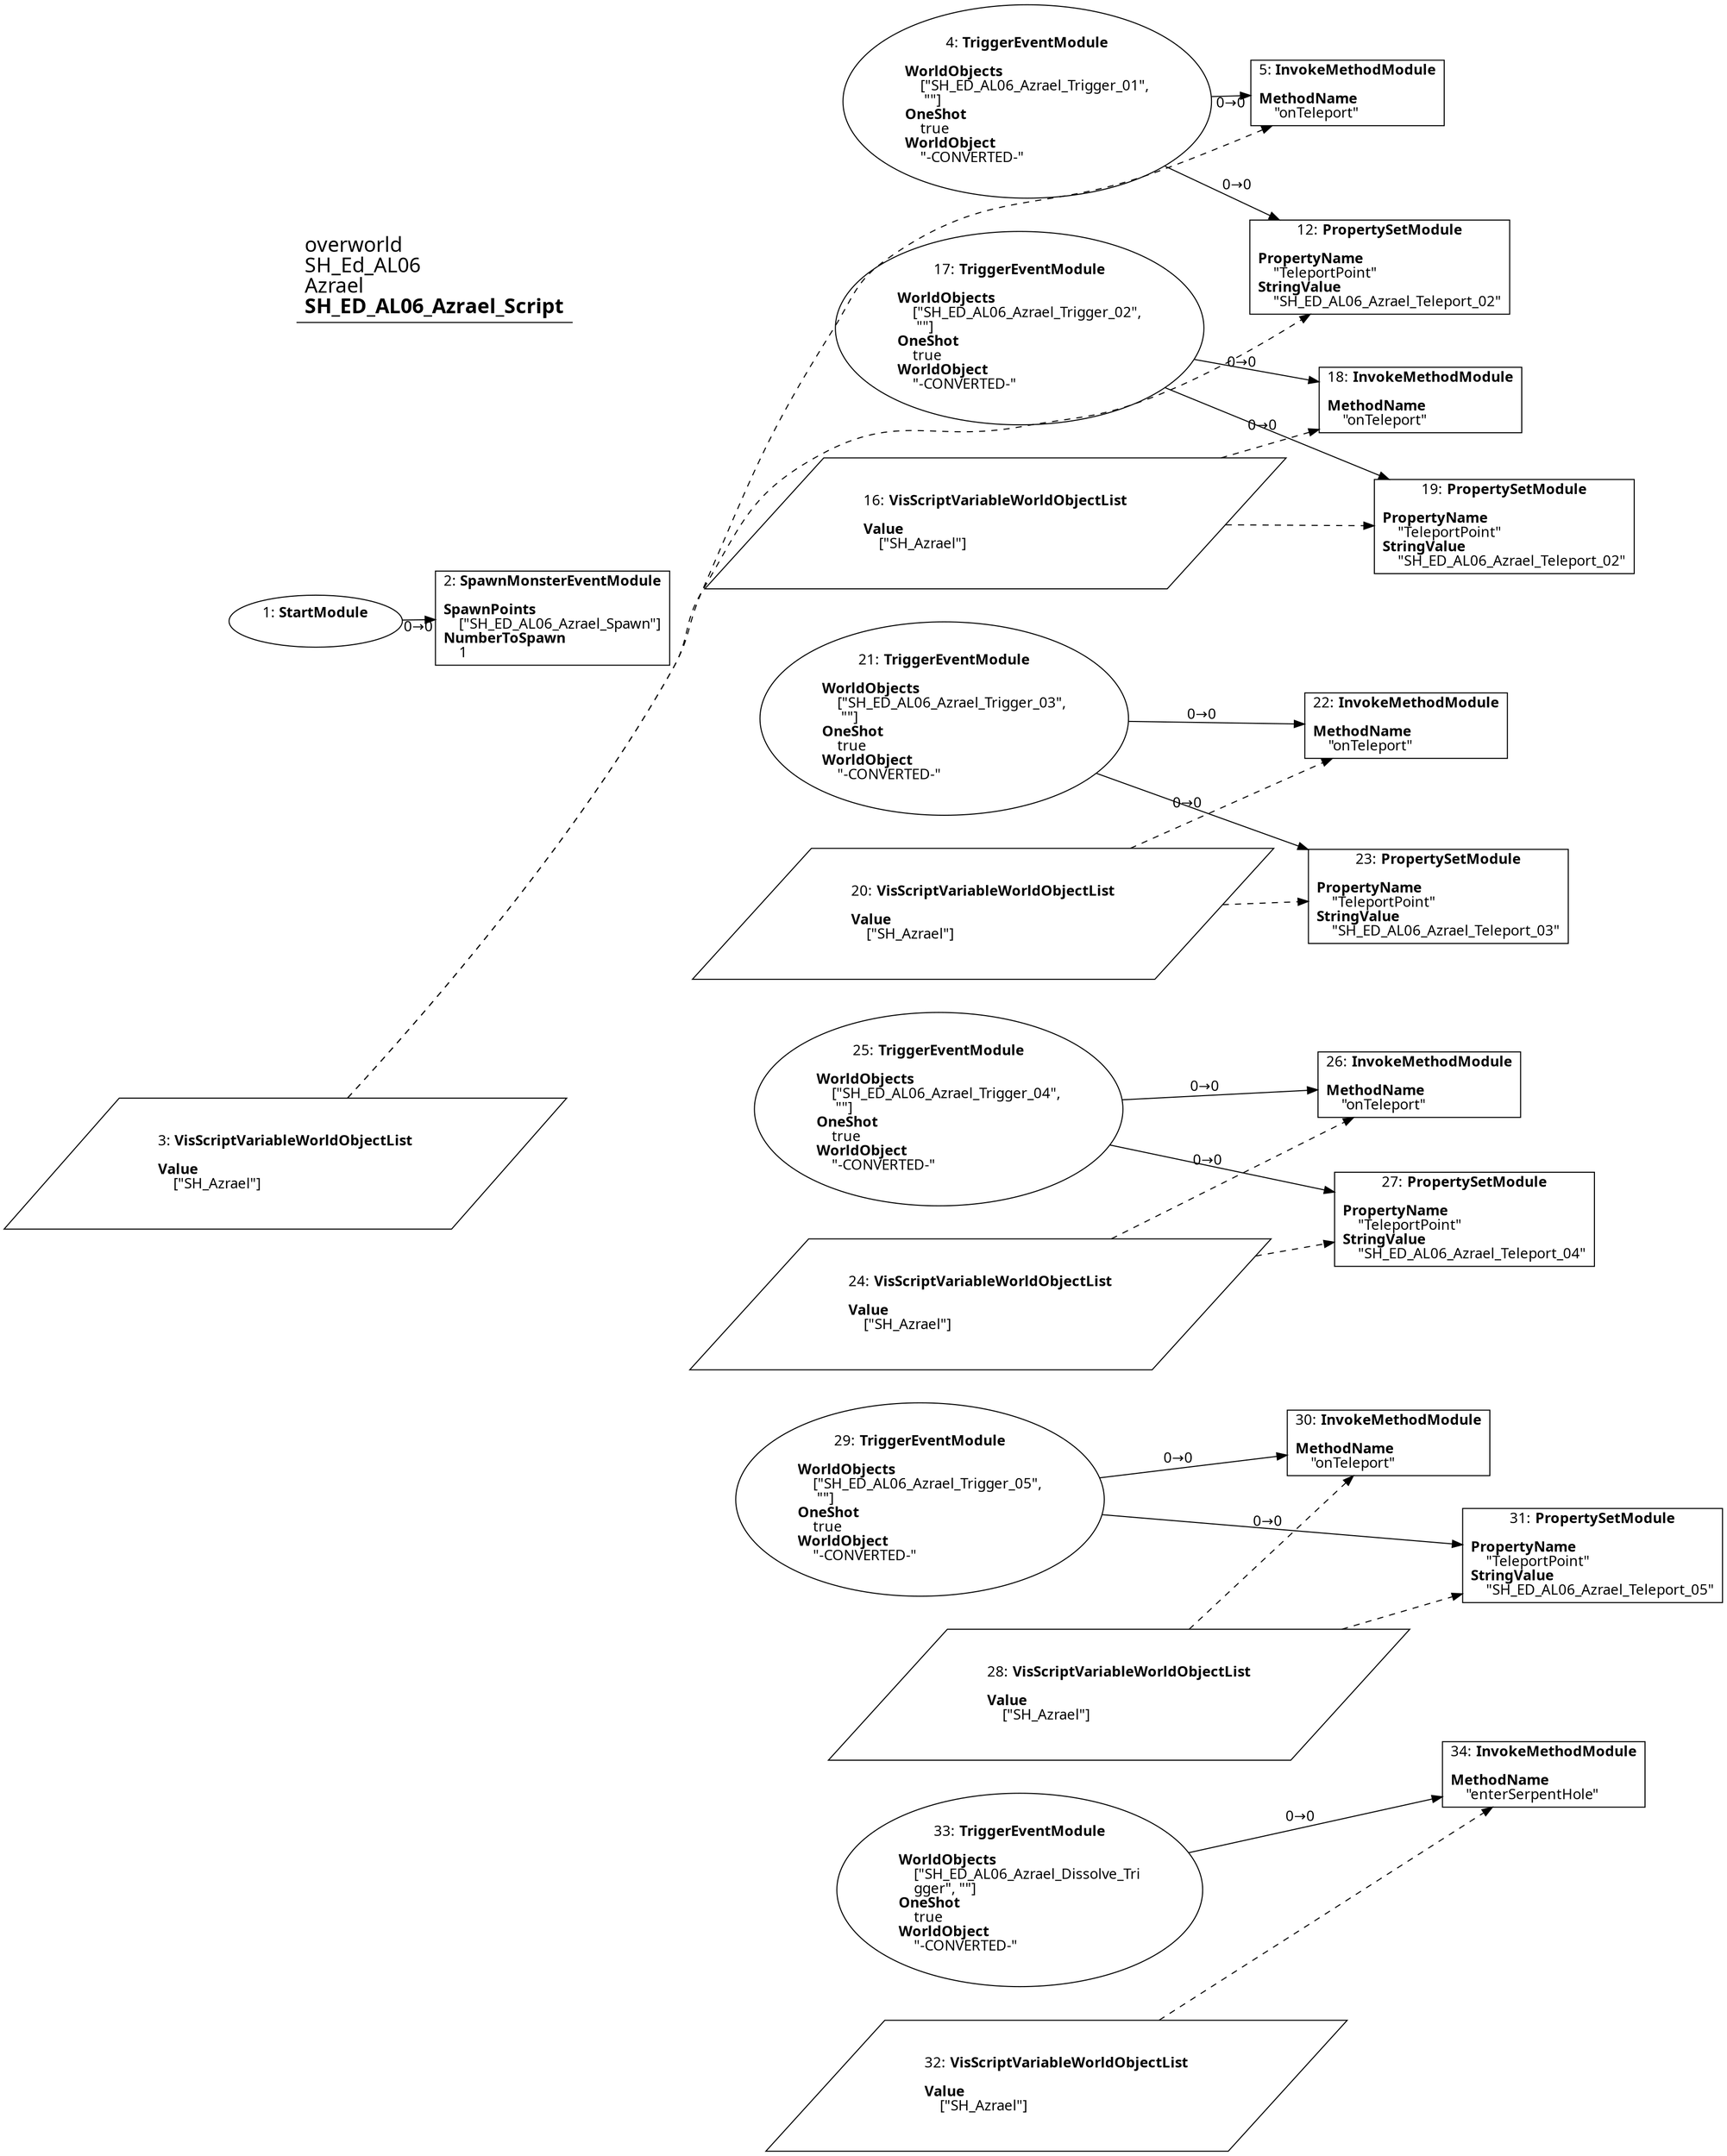 digraph {
    layout = fdp;
    overlap = prism;
    sep = "+16";
    splines = spline;

    node [ shape = box ];

    graph [ fontname = "Segoe UI" ];
    node [ fontname = "Segoe UI" ];
    edge [ fontname = "Segoe UI" ];

    1 [ label = <1: <b>StartModule</b><br/><br/>> ];
    1 [ shape = oval ]
    1 [ pos = "0.09200001,-0.23900001!" ];
    1 -> 2 [ label = "0→0" ];

    2 [ label = <2: <b>SpawnMonsterEventModule</b><br/><br/><b>SpawnPoints</b><br align="left"/>    [&quot;SH_ED_AL06_Azrael_Spawn&quot;]<br align="left"/><b>NumberToSpawn</b><br align="left"/>    1<br align="left"/>> ];
    2 [ pos = "0.279,-0.238!" ];

    3 [ label = <3: <b>VisScriptVariableWorldObjectList</b><br/><br/><b>Value</b><br align="left"/>    [&quot;SH_Azrael&quot;]<br align="left"/>> ];
    3 [ shape = parallelogram ]

    4 [ label = <4: <b>TriggerEventModule</b><br/><br/><b>WorldObjects</b><br align="left"/>    [&quot;SH_ED_AL06_Azrael_Trigger_01&quot;,<br align="left"/>     &quot;&quot;]<br align="left"/><b>OneShot</b><br align="left"/>    true<br align="left"/><b>WorldObject</b><br align="left"/>    &quot;-CONVERTED-&quot;<br align="left"/>> ];
    4 [ shape = oval ]
    4 [ pos = "0.74700004,0.20600002!" ];
    4 -> 5 [ label = "0→0" ];
    4 -> 12 [ label = "0→0" ];

    5 [ label = <5: <b>InvokeMethodModule</b><br/><br/><b>MethodName</b><br align="left"/>    &quot;onTeleport&quot;<br align="left"/>> ];
    5 [ pos = "1.006,0.20600002!" ];
    3 -> 5 [ style = dashed ];

    12 [ label = <12: <b>PropertySetModule</b><br/><br/><b>PropertyName</b><br align="left"/>    &quot;TeleportPoint&quot;<br align="left"/><b>StringValue</b><br align="left"/>    &quot;SH_ED_AL06_Azrael_Teleport_02&quot;<br align="left"/>> ];
    12 [ pos = "1.0090001,0.07!" ];
    3 -> 12 [ style = dashed ];

    16 [ label = <16: <b>VisScriptVariableWorldObjectList</b><br/><br/><b>Value</b><br align="left"/>    [&quot;SH_Azrael&quot;]<br align="left"/>> ];
    16 [ shape = parallelogram ]
    16 [ pos = "0.786,-0.28800002!" ];

    17 [ label = <17: <b>TriggerEventModule</b><br/><br/><b>WorldObjects</b><br align="left"/>    [&quot;SH_ED_AL06_Azrael_Trigger_02&quot;,<br align="left"/>     &quot;&quot;]<br align="left"/><b>OneShot</b><br align="left"/>    true<br align="left"/><b>WorldObject</b><br align="left"/>    &quot;-CONVERTED-&quot;<br align="left"/>> ];
    17 [ shape = oval ]
    17 [ pos = "0.75900006,-0.082!" ];
    17 -> 18 [ label = "0→0" ];
    17 -> 19 [ label = "0→0" ];

    18 [ label = <18: <b>InvokeMethodModule</b><br/><br/><b>MethodName</b><br align="left"/>    &quot;onTeleport&quot;<br align="left"/>> ];
    18 [ pos = "1.018,-0.082!" ];
    16 -> 18 [ style = dashed ];

    19 [ label = <19: <b>PropertySetModule</b><br/><br/><b>PropertyName</b><br align="left"/>    &quot;TeleportPoint&quot;<br align="left"/><b>StringValue</b><br align="left"/>    &quot;SH_ED_AL06_Azrael_Teleport_02&quot;<br align="left"/>> ];
    19 [ pos = "1.019,-0.21800001!" ];
    16 -> 19 [ style = dashed ];

    20 [ label = <20: <b>VisScriptVariableWorldObjectList</b><br/><br/><b>Value</b><br align="left"/>    [&quot;SH_Azrael&quot;]<br align="left"/>> ];
    20 [ shape = parallelogram ]
    20 [ pos = "0.78800005,-0.574!" ];

    21 [ label = <21: <b>TriggerEventModule</b><br/><br/><b>WorldObjects</b><br align="left"/>    [&quot;SH_ED_AL06_Azrael_Trigger_03&quot;,<br align="left"/>     &quot;&quot;]<br align="left"/><b>OneShot</b><br align="left"/>    true<br align="left"/><b>WorldObject</b><br align="left"/>    &quot;-CONVERTED-&quot;<br align="left"/>> ];
    21 [ shape = oval ]
    21 [ pos = "0.76100004,-0.36800003!" ];
    21 -> 22 [ label = "0→0" ];
    21 -> 23 [ label = "0→0" ];

    22 [ label = <22: <b>InvokeMethodModule</b><br/><br/><b>MethodName</b><br align="left"/>    &quot;onTeleport&quot;<br align="left"/>> ];
    22 [ pos = "1.0200001,-0.36800003!" ];
    20 -> 22 [ style = dashed ];

    23 [ label = <23: <b>PropertySetModule</b><br/><br/><b>PropertyName</b><br align="left"/>    &quot;TeleportPoint&quot;<br align="left"/><b>StringValue</b><br align="left"/>    &quot;SH_ED_AL06_Azrael_Teleport_03&quot;<br align="left"/>> ];
    23 [ pos = "1.023,-0.50600004!" ];
    20 -> 23 [ style = dashed ];

    24 [ label = <24: <b>VisScriptVariableWorldObjectList</b><br/><br/><b>Value</b><br align="left"/>    [&quot;SH_Azrael&quot;]<br align="left"/>> ];
    24 [ shape = parallelogram ]
    24 [ pos = "0.804,-0.86!" ];

    25 [ label = <25: <b>TriggerEventModule</b><br/><br/><b>WorldObjects</b><br align="left"/>    [&quot;SH_ED_AL06_Azrael_Trigger_04&quot;,<br align="left"/>     &quot;&quot;]<br align="left"/><b>OneShot</b><br align="left"/>    true<br align="left"/><b>WorldObject</b><br align="left"/>    &quot;-CONVERTED-&quot;<br align="left"/>> ];
    25 [ shape = oval ]
    25 [ pos = "0.777,-0.65400004!" ];
    25 -> 26 [ label = "0→0" ];
    25 -> 27 [ label = "0→0" ];

    26 [ label = <26: <b>InvokeMethodModule</b><br/><br/><b>MethodName</b><br align="left"/>    &quot;onTeleport&quot;<br align="left"/>> ];
    26 [ pos = "1.036,-0.65400004!" ];
    24 -> 26 [ style = dashed ];

    27 [ label = <27: <b>PropertySetModule</b><br/><br/><b>PropertyName</b><br align="left"/>    &quot;TeleportPoint&quot;<br align="left"/><b>StringValue</b><br align="left"/>    &quot;SH_ED_AL06_Azrael_Teleport_04&quot;<br align="left"/>> ];
    27 [ pos = "1.039,-0.79!" ];
    24 -> 27 [ style = dashed ];

    28 [ label = <28: <b>VisScriptVariableWorldObjectList</b><br/><br/><b>Value</b><br align="left"/>    [&quot;SH_Azrael&quot;]<br align="left"/>> ];
    28 [ shape = parallelogram ]
    28 [ pos = "0.80300003,-1.1620001!" ];

    29 [ label = <29: <b>TriggerEventModule</b><br/><br/><b>WorldObjects</b><br align="left"/>    [&quot;SH_ED_AL06_Azrael_Trigger_05&quot;,<br align="left"/>     &quot;&quot;]<br align="left"/><b>OneShot</b><br align="left"/>    true<br align="left"/><b>WorldObject</b><br align="left"/>    &quot;-CONVERTED-&quot;<br align="left"/>> ];
    29 [ shape = oval ]
    29 [ pos = "0.77800006,-0.95600003!" ];
    29 -> 30 [ label = "0→0" ];
    29 -> 31 [ label = "0→0" ];

    30 [ label = <30: <b>InvokeMethodModule</b><br/><br/><b>MethodName</b><br align="left"/>    &quot;onTeleport&quot;<br align="left"/>> ];
    30 [ pos = "1.0350001,-0.95600003!" ];
    28 -> 30 [ style = dashed ];

    31 [ label = <31: <b>PropertySetModule</b><br/><br/><b>PropertyName</b><br align="left"/>    &quot;TeleportPoint&quot;<br align="left"/><b>StringValue</b><br align="left"/>    &quot;SH_ED_AL06_Azrael_Teleport_05&quot;<br align="left"/>> ];
    31 [ pos = "1.0380001,-1.092!" ];
    28 -> 31 [ style = dashed ];

    32 [ label = <32: <b>VisScriptVariableWorldObjectList</b><br/><br/><b>Value</b><br align="left"/>    [&quot;SH_Azrael&quot;]<br align="left"/>> ];
    32 [ shape = parallelogram ]
    32 [ pos = "0.809,-1.455!" ];

    33 [ label = <33: <b>TriggerEventModule</b><br/><br/><b>WorldObjects</b><br align="left"/>    [&quot;SH_ED_AL06_Azrael_Dissolve_Tri<br align="left"/>    gger&quot;, &quot;&quot;]<br align="left"/><b>OneShot</b><br align="left"/>    true<br align="left"/><b>WorldObject</b><br align="left"/>    &quot;-CONVERTED-&quot;<br align="left"/>> ];
    33 [ shape = oval ]
    33 [ pos = "0.78400004,-1.2490001!" ];
    33 -> 34 [ label = "0→0" ];

    34 [ label = <34: <b>InvokeMethodModule</b><br/><br/><b>MethodName</b><br align="left"/>    &quot;enterSerpentHole&quot;<br align="left"/>> ];
    34 [ pos = "1.041,-1.2490001!" ];
    32 -> 34 [ style = dashed ];

    title [ pos = "0.091000006,0.20700002!" ];
    title [ shape = underline ];
    title [ label = <<font point-size="20">overworld<br align="left"/>SH_Ed_AL06<br align="left"/>Azrael<br align="left"/><b>SH_ED_AL06_Azrael_Script</b><br align="left"/></font>> ];
}
